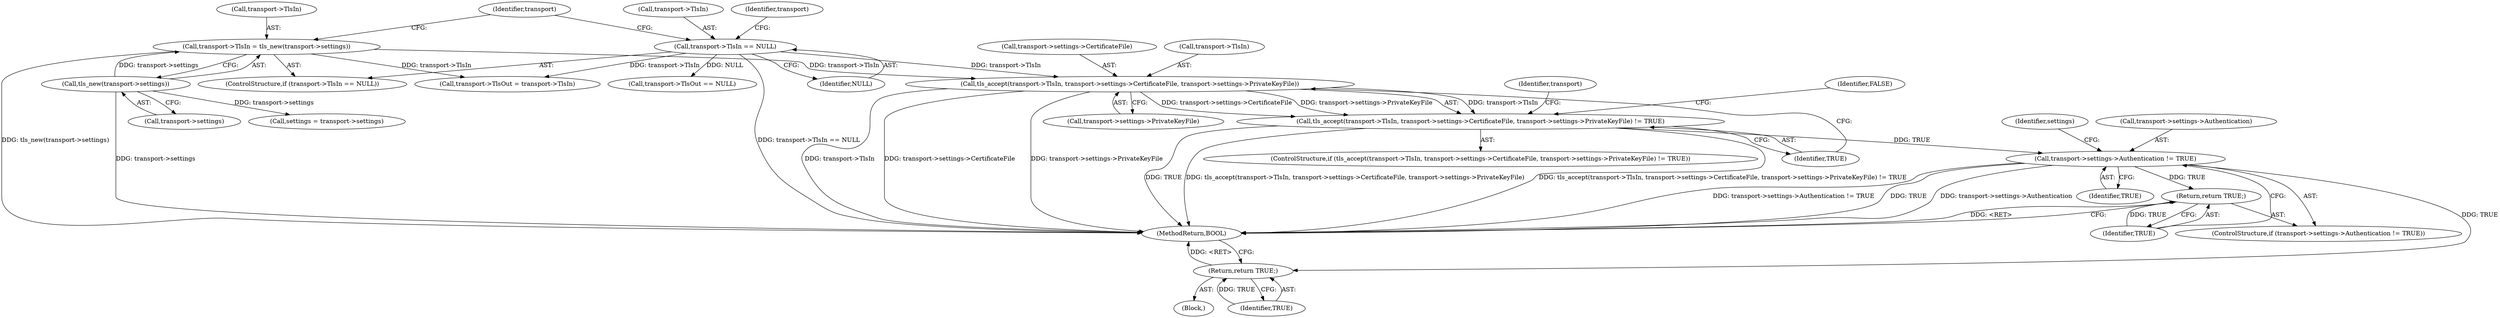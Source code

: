 digraph "0_FreeRDP_0773bb9303d24473fe1185d85a424dfe159aff53_1@pointer" {
"1000152" [label="(Call,tls_accept(transport->TlsIn, transport->settings->CertificateFile, transport->settings->PrivateKeyFile))"];
"1000113" [label="(Call,transport->TlsIn = tls_new(transport->settings))"];
"1000117" [label="(Call,tls_new(transport->settings))"];
"1000108" [label="(Call,transport->TlsIn == NULL)"];
"1000151" [label="(Call,tls_accept(transport->TlsIn, transport->settings->CertificateFile, transport->settings->PrivateKeyFile) != TRUE)"];
"1000170" [label="(Call,transport->settings->Authentication != TRUE)"];
"1000177" [label="(Return,return TRUE;)"];
"1000227" [label="(Return,return TRUE;)"];
"1000166" [label="(Identifier,TRUE)"];
"1000104" [label="(Block,)"];
"1000150" [label="(ControlStructure,if (tls_accept(transport->TlsIn, transport->settings->CertificateFile, transport->settings->PrivateKeyFile) != TRUE))"];
"1000156" [label="(Call,transport->settings->CertificateFile)"];
"1000161" [label="(Call,transport->settings->PrivateKeyFile)"];
"1000115" [label="(Identifier,transport)"];
"1000127" [label="(Call,transport->TlsOut = transport->TlsIn)"];
"1000122" [label="(Call,transport->TlsOut == NULL)"];
"1000176" [label="(Identifier,TRUE)"];
"1000108" [label="(Call,transport->TlsIn == NULL)"];
"1000177" [label="(Return,return TRUE;)"];
"1000169" [label="(ControlStructure,if (transport->settings->Authentication != TRUE))"];
"1000179" [label="(Call,settings = transport->settings)"];
"1000109" [label="(Call,transport->TlsIn)"];
"1000107" [label="(ControlStructure,if (transport->TlsIn == NULL))"];
"1000229" [label="(MethodReturn,BOOL)"];
"1000170" [label="(Call,transport->settings->Authentication != TRUE)"];
"1000168" [label="(Identifier,FALSE)"];
"1000178" [label="(Identifier,TRUE)"];
"1000113" [label="(Call,transport->TlsIn = tls_new(transport->settings))"];
"1000173" [label="(Identifier,transport)"];
"1000112" [label="(Identifier,NULL)"];
"1000114" [label="(Call,transport->TlsIn)"];
"1000153" [label="(Call,transport->TlsIn)"];
"1000151" [label="(Call,tls_accept(transport->TlsIn, transport->settings->CertificateFile, transport->settings->PrivateKeyFile) != TRUE)"];
"1000227" [label="(Return,return TRUE;)"];
"1000180" [label="(Identifier,settings)"];
"1000152" [label="(Call,tls_accept(transport->TlsIn, transport->settings->CertificateFile, transport->settings->PrivateKeyFile))"];
"1000228" [label="(Identifier,TRUE)"];
"1000118" [label="(Call,transport->settings)"];
"1000171" [label="(Call,transport->settings->Authentication)"];
"1000124" [label="(Identifier,transport)"];
"1000117" [label="(Call,tls_new(transport->settings))"];
"1000152" -> "1000151"  [label="AST: "];
"1000152" -> "1000161"  [label="CFG: "];
"1000153" -> "1000152"  [label="AST: "];
"1000156" -> "1000152"  [label="AST: "];
"1000161" -> "1000152"  [label="AST: "];
"1000166" -> "1000152"  [label="CFG: "];
"1000152" -> "1000229"  [label="DDG: transport->TlsIn"];
"1000152" -> "1000229"  [label="DDG: transport->settings->CertificateFile"];
"1000152" -> "1000229"  [label="DDG: transport->settings->PrivateKeyFile"];
"1000152" -> "1000151"  [label="DDG: transport->TlsIn"];
"1000152" -> "1000151"  [label="DDG: transport->settings->CertificateFile"];
"1000152" -> "1000151"  [label="DDG: transport->settings->PrivateKeyFile"];
"1000113" -> "1000152"  [label="DDG: transport->TlsIn"];
"1000108" -> "1000152"  [label="DDG: transport->TlsIn"];
"1000113" -> "1000107"  [label="AST: "];
"1000113" -> "1000117"  [label="CFG: "];
"1000114" -> "1000113"  [label="AST: "];
"1000117" -> "1000113"  [label="AST: "];
"1000124" -> "1000113"  [label="CFG: "];
"1000113" -> "1000229"  [label="DDG: tls_new(transport->settings)"];
"1000117" -> "1000113"  [label="DDG: transport->settings"];
"1000113" -> "1000127"  [label="DDG: transport->TlsIn"];
"1000117" -> "1000118"  [label="CFG: "];
"1000118" -> "1000117"  [label="AST: "];
"1000117" -> "1000229"  [label="DDG: transport->settings"];
"1000117" -> "1000179"  [label="DDG: transport->settings"];
"1000108" -> "1000107"  [label="AST: "];
"1000108" -> "1000112"  [label="CFG: "];
"1000109" -> "1000108"  [label="AST: "];
"1000112" -> "1000108"  [label="AST: "];
"1000115" -> "1000108"  [label="CFG: "];
"1000124" -> "1000108"  [label="CFG: "];
"1000108" -> "1000229"  [label="DDG: transport->TlsIn == NULL"];
"1000108" -> "1000122"  [label="DDG: NULL"];
"1000108" -> "1000127"  [label="DDG: transport->TlsIn"];
"1000151" -> "1000150"  [label="AST: "];
"1000151" -> "1000166"  [label="CFG: "];
"1000166" -> "1000151"  [label="AST: "];
"1000168" -> "1000151"  [label="CFG: "];
"1000173" -> "1000151"  [label="CFG: "];
"1000151" -> "1000229"  [label="DDG: tls_accept(transport->TlsIn, transport->settings->CertificateFile, transport->settings->PrivateKeyFile) != TRUE"];
"1000151" -> "1000229"  [label="DDG: TRUE"];
"1000151" -> "1000229"  [label="DDG: tls_accept(transport->TlsIn, transport->settings->CertificateFile, transport->settings->PrivateKeyFile)"];
"1000151" -> "1000170"  [label="DDG: TRUE"];
"1000170" -> "1000169"  [label="AST: "];
"1000170" -> "1000176"  [label="CFG: "];
"1000171" -> "1000170"  [label="AST: "];
"1000176" -> "1000170"  [label="AST: "];
"1000178" -> "1000170"  [label="CFG: "];
"1000180" -> "1000170"  [label="CFG: "];
"1000170" -> "1000229"  [label="DDG: transport->settings->Authentication != TRUE"];
"1000170" -> "1000229"  [label="DDG: TRUE"];
"1000170" -> "1000229"  [label="DDG: transport->settings->Authentication"];
"1000170" -> "1000177"  [label="DDG: TRUE"];
"1000170" -> "1000227"  [label="DDG: TRUE"];
"1000177" -> "1000169"  [label="AST: "];
"1000177" -> "1000178"  [label="CFG: "];
"1000178" -> "1000177"  [label="AST: "];
"1000229" -> "1000177"  [label="CFG: "];
"1000177" -> "1000229"  [label="DDG: <RET>"];
"1000178" -> "1000177"  [label="DDG: TRUE"];
"1000227" -> "1000104"  [label="AST: "];
"1000227" -> "1000228"  [label="CFG: "];
"1000228" -> "1000227"  [label="AST: "];
"1000229" -> "1000227"  [label="CFG: "];
"1000227" -> "1000229"  [label="DDG: <RET>"];
"1000228" -> "1000227"  [label="DDG: TRUE"];
}
